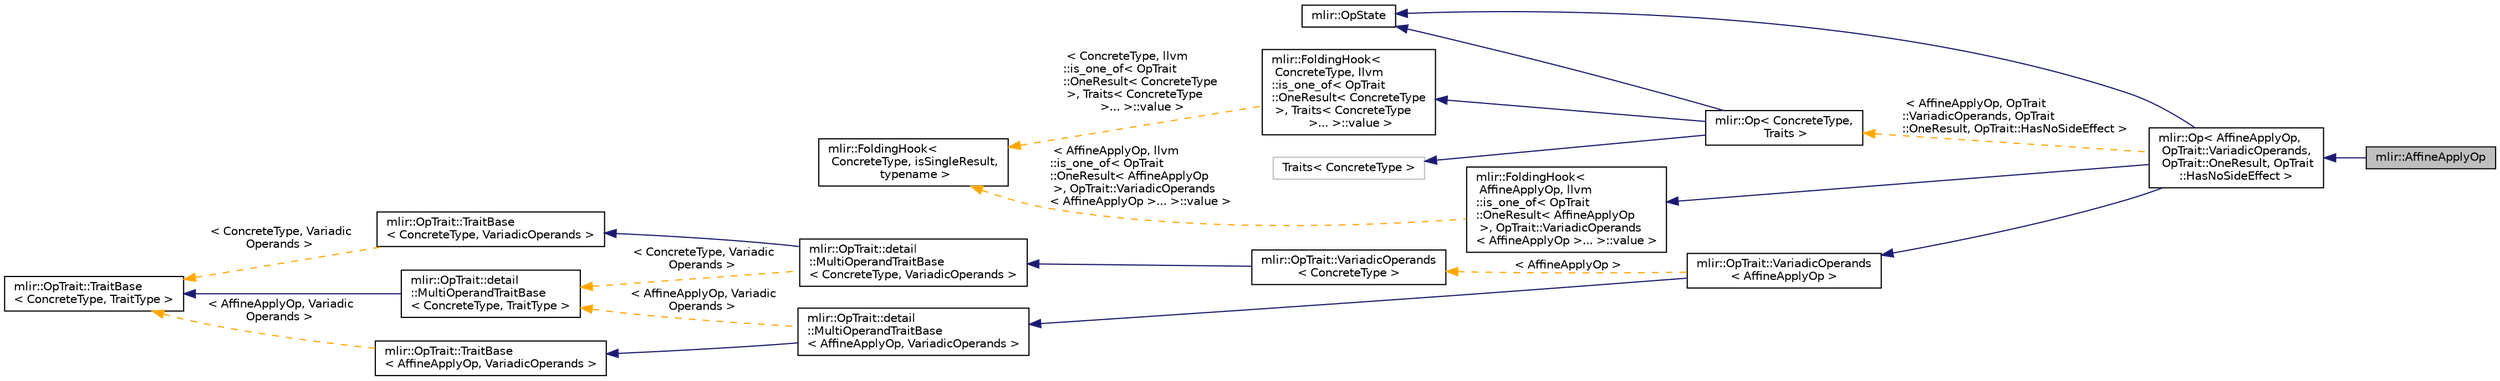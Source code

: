 digraph "mlir::AffineApplyOp"
{
  bgcolor="transparent";
  edge [fontname="Helvetica",fontsize="10",labelfontname="Helvetica",labelfontsize="10"];
  node [fontname="Helvetica",fontsize="10",shape=record];
  rankdir="LR";
  Node16 [label="mlir::AffineApplyOp",height=0.2,width=0.4,color="black", fillcolor="grey75", style="filled", fontcolor="black"];
  Node17 -> Node16 [dir="back",color="midnightblue",fontsize="10",style="solid",fontname="Helvetica"];
  Node17 [label="mlir::Op\< AffineApplyOp,\l OpTrait::VariadicOperands,\l OpTrait::OneResult, OpTrait\l::HasNoSideEffect \>",height=0.2,width=0.4,color="black",URL="$classmlir_1_1Op.html"];
  Node18 -> Node17 [dir="back",color="midnightblue",fontsize="10",style="solid",fontname="Helvetica"];
  Node18 [label="mlir::OpState",height=0.2,width=0.4,color="black",URL="$classmlir_1_1OpState.html",tooltip="This is the concrete base class that holds the operation pointer and has non-generic methods that onl..."];
  Node19 -> Node17 [dir="back",color="midnightblue",fontsize="10",style="solid",fontname="Helvetica"];
  Node19 [label="mlir::OpTrait::VariadicOperands\l\< AffineApplyOp \>",height=0.2,width=0.4,color="black",URL="$classmlir_1_1OpTrait_1_1VariadicOperands.html"];
  Node20 -> Node19 [dir="back",color="midnightblue",fontsize="10",style="solid",fontname="Helvetica"];
  Node20 [label="mlir::OpTrait::detail\l::MultiOperandTraitBase\l\< AffineApplyOp, VariadicOperands \>",height=0.2,width=0.4,color="black",URL="$structmlir_1_1OpTrait_1_1detail_1_1MultiOperandTraitBase.html"];
  Node21 -> Node20 [dir="back",color="midnightblue",fontsize="10",style="solid",fontname="Helvetica"];
  Node21 [label="mlir::OpTrait::TraitBase\l\< AffineApplyOp, VariadicOperands \>",height=0.2,width=0.4,color="black",URL="$classmlir_1_1OpTrait_1_1TraitBase.html"];
  Node22 -> Node21 [dir="back",color="orange",fontsize="10",style="dashed",label=" \< AffineApplyOp, Variadic\lOperands \>" ,fontname="Helvetica"];
  Node22 [label="mlir::OpTrait::TraitBase\l\< ConcreteType, TraitType \>",height=0.2,width=0.4,color="black",URL="$classmlir_1_1OpTrait_1_1TraitBase.html",tooltip="Helper class for implementing traits. "];
  Node23 -> Node20 [dir="back",color="orange",fontsize="10",style="dashed",label=" \< AffineApplyOp, Variadic\lOperands \>" ,fontname="Helvetica"];
  Node23 [label="mlir::OpTrait::detail\l::MultiOperandTraitBase\l\< ConcreteType, TraitType \>",height=0.2,width=0.4,color="black",URL="$structmlir_1_1OpTrait_1_1detail_1_1MultiOperandTraitBase.html",tooltip="Utility trait base that provides accessors for derived traits that have multiple operands. "];
  Node22 -> Node23 [dir="back",color="midnightblue",fontsize="10",style="solid",fontname="Helvetica"];
  Node24 -> Node19 [dir="back",color="orange",fontsize="10",style="dashed",label=" \< AffineApplyOp \>" ,fontname="Helvetica"];
  Node24 [label="mlir::OpTrait::VariadicOperands\l\< ConcreteType \>",height=0.2,width=0.4,color="black",URL="$classmlir_1_1OpTrait_1_1VariadicOperands.html",tooltip="This class provides the API for ops which have an unknown number of SSA operands. ..."];
  Node25 -> Node24 [dir="back",color="midnightblue",fontsize="10",style="solid",fontname="Helvetica"];
  Node25 [label="mlir::OpTrait::detail\l::MultiOperandTraitBase\l\< ConcreteType, VariadicOperands \>",height=0.2,width=0.4,color="black",URL="$structmlir_1_1OpTrait_1_1detail_1_1MultiOperandTraitBase.html"];
  Node26 -> Node25 [dir="back",color="midnightblue",fontsize="10",style="solid",fontname="Helvetica"];
  Node26 [label="mlir::OpTrait::TraitBase\l\< ConcreteType, VariadicOperands \>",height=0.2,width=0.4,color="black",URL="$classmlir_1_1OpTrait_1_1TraitBase.html"];
  Node22 -> Node26 [dir="back",color="orange",fontsize="10",style="dashed",label=" \< ConcreteType, Variadic\lOperands \>" ,fontname="Helvetica"];
  Node23 -> Node25 [dir="back",color="orange",fontsize="10",style="dashed",label=" \< ConcreteType, Variadic\lOperands \>" ,fontname="Helvetica"];
  Node27 -> Node17 [dir="back",color="midnightblue",fontsize="10",style="solid",fontname="Helvetica"];
  Node27 [label="mlir::FoldingHook\<\l AffineApplyOp, llvm\l::is_one_of\< OpTrait\l::OneResult\< AffineApplyOp\l \>, OpTrait::VariadicOperands\l\< AffineApplyOp \>... \>::value \>",height=0.2,width=0.4,color="black",URL="$classmlir_1_1FoldingHook.html"];
  Node28 -> Node27 [dir="back",color="orange",fontsize="10",style="dashed",label=" \< AffineApplyOp, llvm\l::is_one_of\< OpTrait\l::OneResult\< AffineApplyOp\l \>, OpTrait::VariadicOperands\l\< AffineApplyOp \>... \>::value \>" ,fontname="Helvetica"];
  Node28 [label="mlir::FoldingHook\<\l ConcreteType, isSingleResult,\l typename \>",height=0.2,width=0.4,color="black",URL="$classmlir_1_1FoldingHook.html",tooltip="This template defines the foldHook as used by AbstractOperation. "];
  Node29 -> Node17 [dir="back",color="orange",fontsize="10",style="dashed",label=" \< AffineApplyOp, OpTrait\l::VariadicOperands, OpTrait\l::OneResult, OpTrait::HasNoSideEffect \>" ,fontname="Helvetica"];
  Node29 [label="mlir::Op\< ConcreteType,\l Traits \>",height=0.2,width=0.4,color="black",URL="$classmlir_1_1Op.html",tooltip="This provides public APIs that all operations should have. "];
  Node18 -> Node29 [dir="back",color="midnightblue",fontsize="10",style="solid",fontname="Helvetica"];
  Node30 -> Node29 [dir="back",color="midnightblue",fontsize="10",style="solid",fontname="Helvetica"];
  Node30 [label="Traits\< ConcreteType \>",height=0.2,width=0.4,color="grey75"];
  Node31 -> Node29 [dir="back",color="midnightblue",fontsize="10",style="solid",fontname="Helvetica"];
  Node31 [label="mlir::FoldingHook\<\l ConcreteType, llvm\l::is_one_of\< OpTrait\l::OneResult\< ConcreteType\l \>, Traits\< ConcreteType\l \>... \>::value \>",height=0.2,width=0.4,color="black",URL="$classmlir_1_1FoldingHook.html"];
  Node28 -> Node31 [dir="back",color="orange",fontsize="10",style="dashed",label=" \< ConcreteType, llvm\l::is_one_of\< OpTrait\l::OneResult\< ConcreteType\l \>, Traits\< ConcreteType\l \>... \>::value \>" ,fontname="Helvetica"];
}
